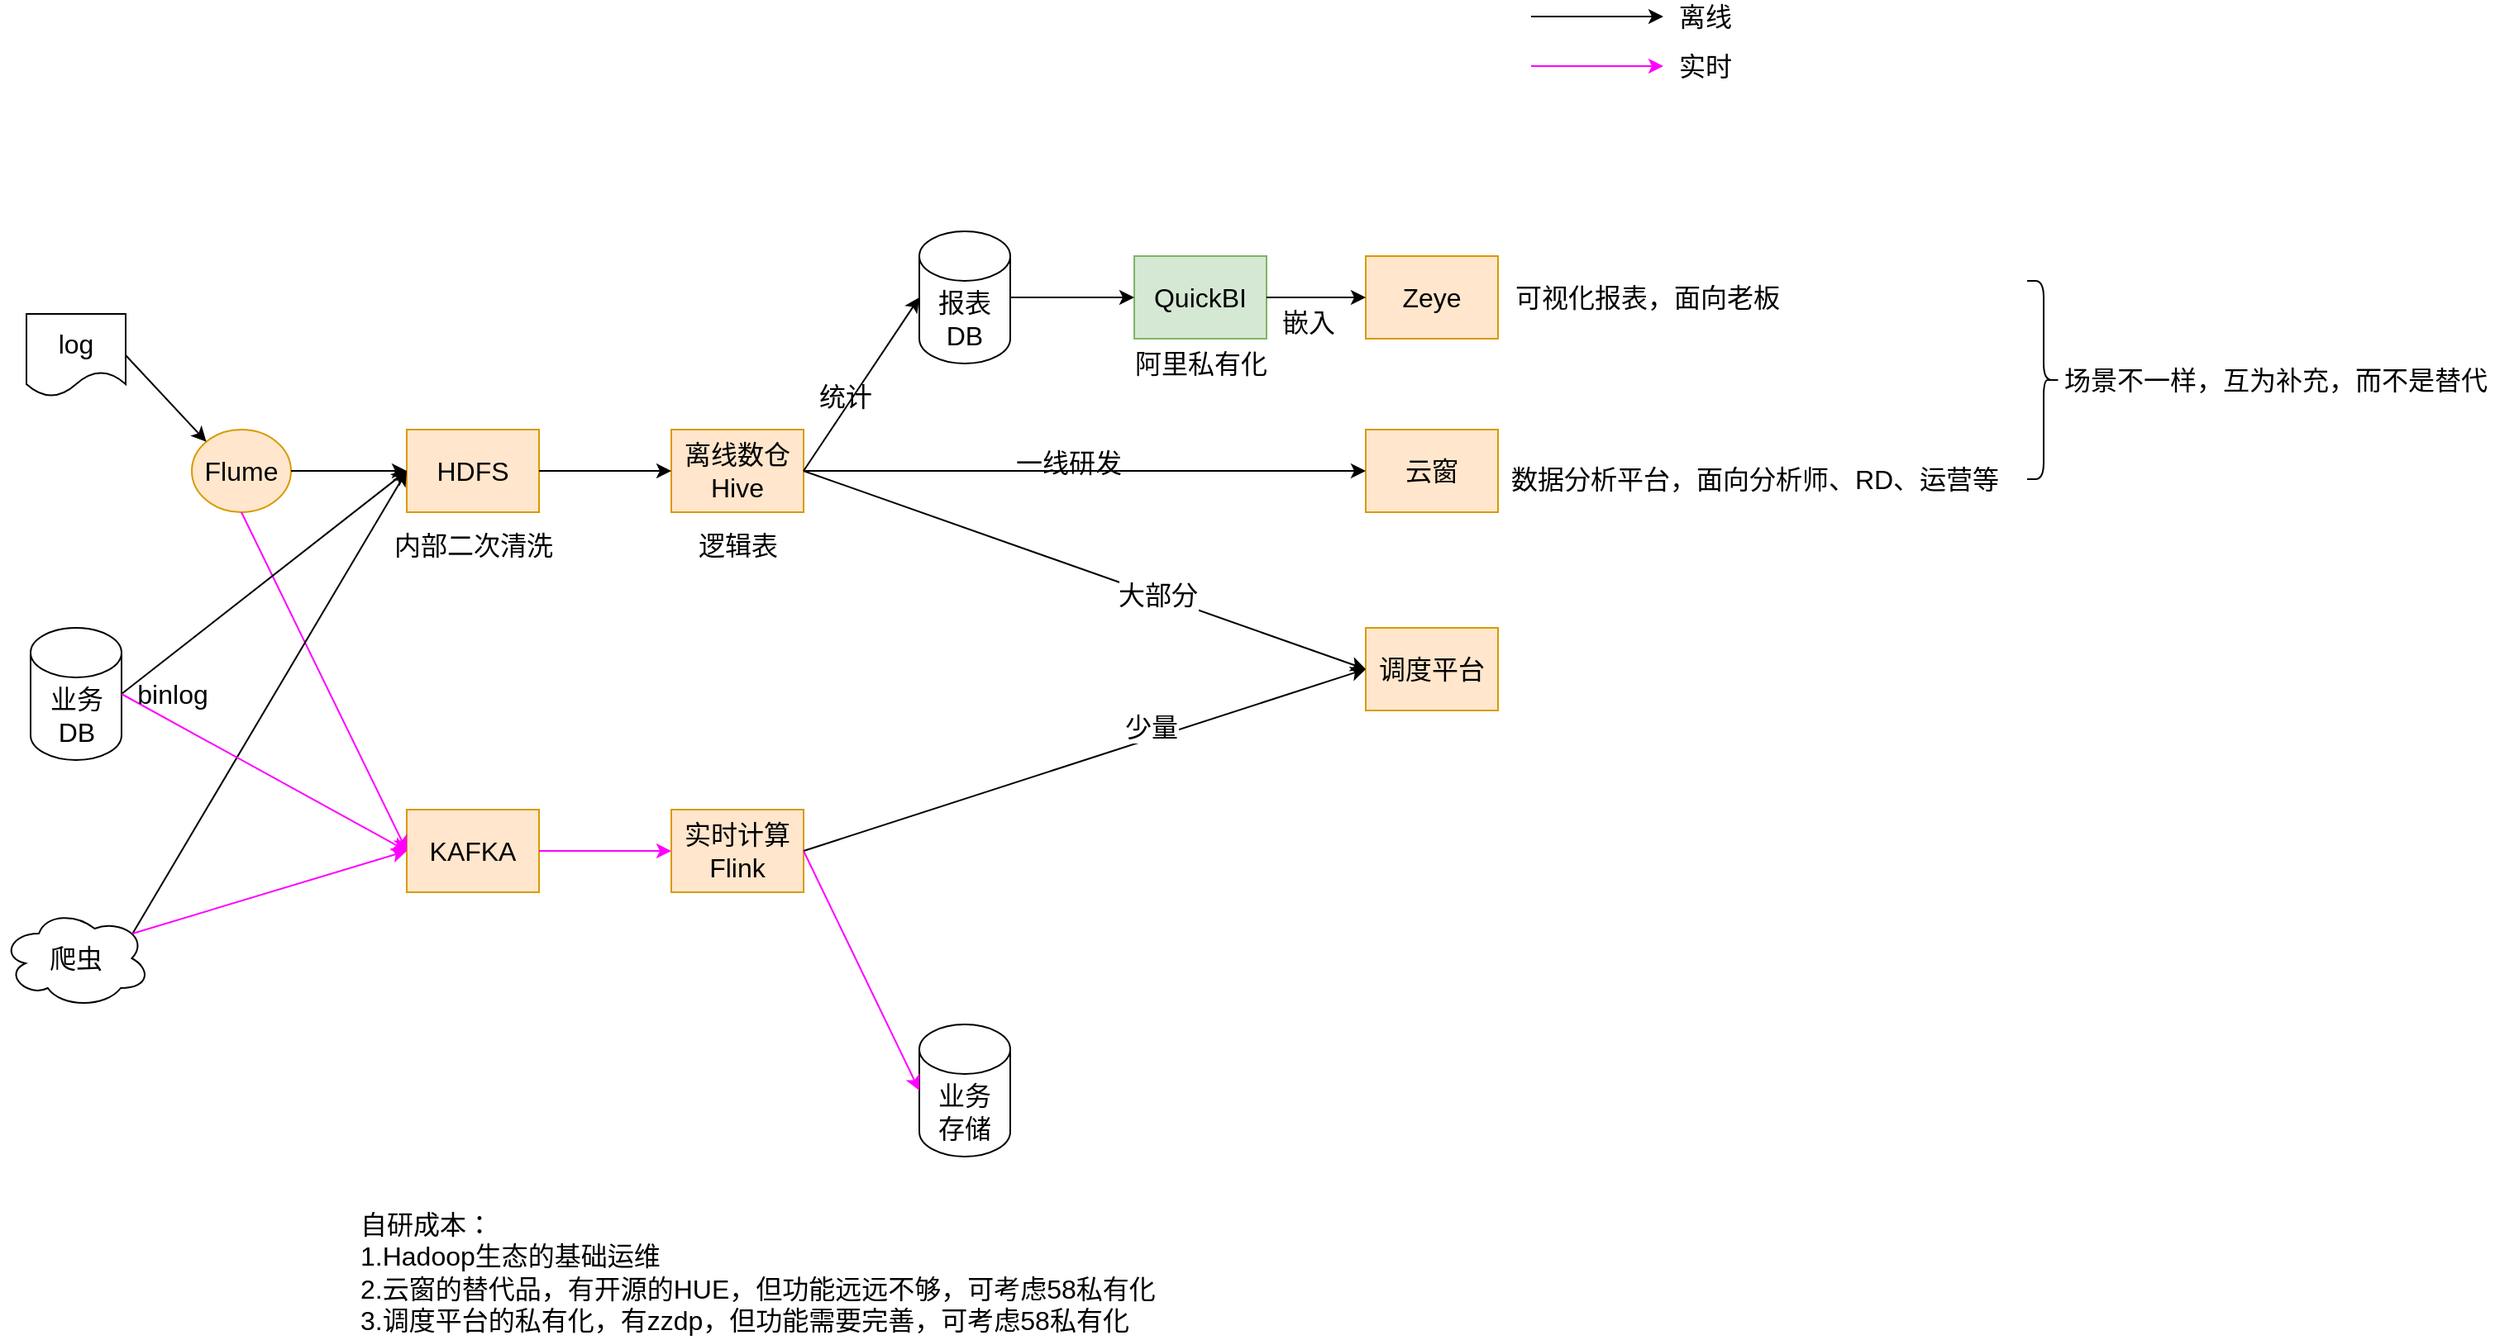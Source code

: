 <mxfile version="17.4.2" type="github">
  <diagram id="TMgxbQlVMmeY9P32GQ1a" name="Page-1">
    <mxGraphModel dx="941" dy="712" grid="1" gridSize="10" guides="1" tooltips="1" connect="1" arrows="1" fold="1" page="1" pageScale="1" pageWidth="827" pageHeight="1169" math="0" shadow="0">
      <root>
        <mxCell id="0" />
        <mxCell id="1" parent="0" />
        <mxCell id="b4gnppYfoSFITk3-e2fL-1" value="&lt;font style=&quot;font-size: 16px&quot;&gt;log&lt;/font&gt;" style="shape=document;whiteSpace=wrap;html=1;boundedLbl=1;" parent="1" vertex="1">
          <mxGeometry x="80" y="200" width="60" height="50" as="geometry" />
        </mxCell>
        <mxCell id="b4gnppYfoSFITk3-e2fL-2" value="业务DB" style="shape=cylinder3;whiteSpace=wrap;html=1;boundedLbl=1;backgroundOutline=1;size=15;fontSize=16;" parent="1" vertex="1">
          <mxGeometry x="82.5" y="390" width="55" height="80" as="geometry" />
        </mxCell>
        <mxCell id="b4gnppYfoSFITk3-e2fL-3" value="爬虫" style="ellipse;shape=cloud;whiteSpace=wrap;html=1;fontSize=16;" parent="1" vertex="1">
          <mxGeometry x="65" y="560" width="90" height="60" as="geometry" />
        </mxCell>
        <mxCell id="b4gnppYfoSFITk3-e2fL-4" value="HDFS" style="rounded=0;whiteSpace=wrap;html=1;fontSize=16;fillColor=#ffe6cc;strokeColor=#d79b00;" parent="1" vertex="1">
          <mxGeometry x="310" y="270" width="80" height="50" as="geometry" />
        </mxCell>
        <mxCell id="b4gnppYfoSFITk3-e2fL-6" value="Flume" style="ellipse;whiteSpace=wrap;html=1;fontSize=16;fillColor=#ffe6cc;strokeColor=#d79b00;" parent="1" vertex="1">
          <mxGeometry x="180" y="270" width="60" height="50" as="geometry" />
        </mxCell>
        <mxCell id="b4gnppYfoSFITk3-e2fL-7" value="KAFKA" style="rounded=0;whiteSpace=wrap;html=1;fontSize=16;fillColor=#ffe6cc;strokeColor=#d79b00;" parent="1" vertex="1">
          <mxGeometry x="310" y="500" width="80" height="50" as="geometry" />
        </mxCell>
        <mxCell id="b4gnppYfoSFITk3-e2fL-9" value="" style="endArrow=classic;html=1;rounded=0;fontSize=16;exitX=1;exitY=0.5;exitDx=0;exitDy=0;entryX=0;entryY=0;entryDx=0;entryDy=0;" parent="1" source="b4gnppYfoSFITk3-e2fL-1" target="b4gnppYfoSFITk3-e2fL-6" edge="1">
          <mxGeometry width="50" height="50" relative="1" as="geometry">
            <mxPoint x="210" y="430" as="sourcePoint" />
            <mxPoint x="260" y="380" as="targetPoint" />
          </mxGeometry>
        </mxCell>
        <mxCell id="b4gnppYfoSFITk3-e2fL-10" value="" style="endArrow=classic;html=1;rounded=0;fontSize=16;exitX=1;exitY=0.5;exitDx=0;exitDy=0;entryX=0;entryY=0.5;entryDx=0;entryDy=0;" parent="1" source="b4gnppYfoSFITk3-e2fL-6" target="b4gnppYfoSFITk3-e2fL-4" edge="1">
          <mxGeometry width="50" height="50" relative="1" as="geometry">
            <mxPoint x="150" y="235" as="sourcePoint" />
            <mxPoint x="198.787" y="287.322" as="targetPoint" />
          </mxGeometry>
        </mxCell>
        <mxCell id="b4gnppYfoSFITk3-e2fL-11" value="" style="endArrow=classic;html=1;rounded=0;fontSize=16;exitX=0.5;exitY=1;exitDx=0;exitDy=0;entryX=0;entryY=0.5;entryDx=0;entryDy=0;strokeColor=#FF00FF;" parent="1" source="b4gnppYfoSFITk3-e2fL-6" target="b4gnppYfoSFITk3-e2fL-7" edge="1">
          <mxGeometry width="50" height="50" relative="1" as="geometry">
            <mxPoint x="250" y="305" as="sourcePoint" />
            <mxPoint x="320" y="305" as="targetPoint" />
          </mxGeometry>
        </mxCell>
        <mxCell id="b4gnppYfoSFITk3-e2fL-12" value="" style="endArrow=classic;html=1;rounded=0;fontSize=16;exitX=1;exitY=0.5;exitDx=0;exitDy=0;entryX=0;entryY=0.5;entryDx=0;entryDy=0;exitPerimeter=0;" parent="1" source="b4gnppYfoSFITk3-e2fL-2" target="b4gnppYfoSFITk3-e2fL-4" edge="1">
          <mxGeometry width="50" height="50" relative="1" as="geometry">
            <mxPoint x="250" y="305" as="sourcePoint" />
            <mxPoint x="320" y="305" as="targetPoint" />
          </mxGeometry>
        </mxCell>
        <mxCell id="b4gnppYfoSFITk3-e2fL-13" value="" style="endArrow=classic;html=1;rounded=0;fontSize=16;exitX=0.88;exitY=0.25;exitDx=0;exitDy=0;entryX=0;entryY=0.5;entryDx=0;entryDy=0;exitPerimeter=0;" parent="1" source="b4gnppYfoSFITk3-e2fL-3" target="b4gnppYfoSFITk3-e2fL-4" edge="1">
          <mxGeometry width="50" height="50" relative="1" as="geometry">
            <mxPoint x="147.5" y="440" as="sourcePoint" />
            <mxPoint x="320" y="305" as="targetPoint" />
          </mxGeometry>
        </mxCell>
        <mxCell id="b4gnppYfoSFITk3-e2fL-14" value="内部二次清洗" style="text;html=1;align=center;verticalAlign=middle;resizable=0;points=[];autosize=1;strokeColor=none;fillColor=none;fontSize=16;" parent="1" vertex="1">
          <mxGeometry x="295" y="330" width="110" height="20" as="geometry" />
        </mxCell>
        <mxCell id="b4gnppYfoSFITk3-e2fL-15" value="离线数仓&lt;br&gt;Hive" style="rounded=0;whiteSpace=wrap;html=1;fontSize=16;fillColor=#ffe6cc;strokeColor=#d79b00;" parent="1" vertex="1">
          <mxGeometry x="470" y="270" width="80" height="50" as="geometry" />
        </mxCell>
        <mxCell id="b4gnppYfoSFITk3-e2fL-16" value="实时计算&lt;br&gt;Flink" style="rounded=0;whiteSpace=wrap;html=1;fontSize=16;fillColor=#ffe6cc;strokeColor=#d79b00;" parent="1" vertex="1">
          <mxGeometry x="470" y="500" width="80" height="50" as="geometry" />
        </mxCell>
        <mxCell id="b4gnppYfoSFITk3-e2fL-18" value="逻辑表" style="text;html=1;align=center;verticalAlign=middle;resizable=0;points=[];autosize=1;strokeColor=none;fillColor=none;fontSize=16;" parent="1" vertex="1">
          <mxGeometry x="480" y="330" width="60" height="20" as="geometry" />
        </mxCell>
        <mxCell id="b4gnppYfoSFITk3-e2fL-20" value="报表DB" style="shape=cylinder3;whiteSpace=wrap;html=1;boundedLbl=1;backgroundOutline=1;size=15;fontSize=16;" parent="1" vertex="1">
          <mxGeometry x="620" y="150" width="55" height="80" as="geometry" />
        </mxCell>
        <mxCell id="b4gnppYfoSFITk3-e2fL-21" value="QuickBI" style="rounded=0;whiteSpace=wrap;html=1;fontSize=16;fillColor=#d5e8d4;strokeColor=#82b366;" parent="1" vertex="1">
          <mxGeometry x="750" y="165" width="80" height="50" as="geometry" />
        </mxCell>
        <mxCell id="b4gnppYfoSFITk3-e2fL-22" value="Zeye" style="rounded=0;whiteSpace=wrap;html=1;fontSize=16;fillColor=#ffe6cc;strokeColor=#d79b00;" parent="1" vertex="1">
          <mxGeometry x="890" y="165" width="80" height="50" as="geometry" />
        </mxCell>
        <mxCell id="b4gnppYfoSFITk3-e2fL-23" value="" style="endArrow=classic;html=1;rounded=0;fontSize=16;exitX=1;exitY=0.5;exitDx=0;exitDy=0;entryX=0;entryY=0.5;entryDx=0;entryDy=0;" parent="1" source="b4gnppYfoSFITk3-e2fL-4" target="b4gnppYfoSFITk3-e2fL-15" edge="1">
          <mxGeometry width="50" height="50" relative="1" as="geometry">
            <mxPoint x="250" y="305" as="sourcePoint" />
            <mxPoint x="320" y="305" as="targetPoint" />
          </mxGeometry>
        </mxCell>
        <mxCell id="b4gnppYfoSFITk3-e2fL-24" value="" style="endArrow=classic;html=1;rounded=0;fontSize=16;exitX=1;exitY=0.5;exitDx=0;exitDy=0;entryX=0;entryY=0.5;entryDx=0;entryDy=0;entryPerimeter=0;" parent="1" source="b4gnppYfoSFITk3-e2fL-15" target="b4gnppYfoSFITk3-e2fL-20" edge="1">
          <mxGeometry width="50" height="50" relative="1" as="geometry">
            <mxPoint x="400" y="305" as="sourcePoint" />
            <mxPoint x="480" y="305" as="targetPoint" />
          </mxGeometry>
        </mxCell>
        <mxCell id="b4gnppYfoSFITk3-e2fL-25" value="" style="endArrow=classic;html=1;rounded=0;fontSize=16;exitX=1;exitY=0.5;exitDx=0;exitDy=0;entryX=0;entryY=0.5;entryDx=0;entryDy=0;exitPerimeter=0;" parent="1" source="b4gnppYfoSFITk3-e2fL-20" target="b4gnppYfoSFITk3-e2fL-21" edge="1">
          <mxGeometry width="50" height="50" relative="1" as="geometry">
            <mxPoint x="560" y="305" as="sourcePoint" />
            <mxPoint x="630" y="200" as="targetPoint" />
          </mxGeometry>
        </mxCell>
        <mxCell id="b4gnppYfoSFITk3-e2fL-26" value="" style="endArrow=classic;html=1;rounded=0;fontSize=16;exitX=1;exitY=0.5;exitDx=0;exitDy=0;entryX=0;entryY=0.5;entryDx=0;entryDy=0;" parent="1" source="b4gnppYfoSFITk3-e2fL-21" target="b4gnppYfoSFITk3-e2fL-22" edge="1">
          <mxGeometry width="50" height="50" relative="1" as="geometry">
            <mxPoint x="685" y="200" as="sourcePoint" />
            <mxPoint x="760" y="200" as="targetPoint" />
          </mxGeometry>
        </mxCell>
        <mxCell id="b4gnppYfoSFITk3-e2fL-27" value="嵌入" style="text;html=1;align=center;verticalAlign=middle;resizable=0;points=[];autosize=1;strokeColor=none;fillColor=none;fontSize=16;" parent="1" vertex="1">
          <mxGeometry x="830" y="195" width="50" height="20" as="geometry" />
        </mxCell>
        <mxCell id="b4gnppYfoSFITk3-e2fL-28" value="云窗" style="rounded=0;whiteSpace=wrap;html=1;fontSize=16;fillColor=#ffe6cc;strokeColor=#d79b00;" parent="1" vertex="1">
          <mxGeometry x="890" y="270" width="80" height="50" as="geometry" />
        </mxCell>
        <mxCell id="b4gnppYfoSFITk3-e2fL-29" value="" style="endArrow=classic;html=1;rounded=0;fontSize=16;exitX=1;exitY=0.5;exitDx=0;exitDy=0;entryX=0;entryY=0.5;entryDx=0;entryDy=0;" parent="1" source="b4gnppYfoSFITk3-e2fL-15" target="b4gnppYfoSFITk3-e2fL-28" edge="1">
          <mxGeometry width="50" height="50" relative="1" as="geometry">
            <mxPoint x="560" y="305" as="sourcePoint" />
            <mxPoint x="630" y="200" as="targetPoint" />
          </mxGeometry>
        </mxCell>
        <mxCell id="b4gnppYfoSFITk3-e2fL-30" value="调度平台" style="rounded=0;whiteSpace=wrap;html=1;fontSize=16;fillColor=#ffe6cc;strokeColor=#d79b00;" parent="1" vertex="1">
          <mxGeometry x="890" y="390" width="80" height="50" as="geometry" />
        </mxCell>
        <mxCell id="b4gnppYfoSFITk3-e2fL-31" value="" style="endArrow=classic;html=1;rounded=0;fontSize=16;exitX=1;exitY=0.5;exitDx=0;exitDy=0;entryX=0;entryY=0.5;entryDx=0;entryDy=0;" parent="1" source="b4gnppYfoSFITk3-e2fL-15" target="b4gnppYfoSFITk3-e2fL-30" edge="1">
          <mxGeometry width="50" height="50" relative="1" as="geometry">
            <mxPoint x="560" y="305" as="sourcePoint" />
            <mxPoint x="900" y="305" as="targetPoint" />
          </mxGeometry>
        </mxCell>
        <mxCell id="qtKlCRNCfXGgiiKGvy_T-9" value="大部分" style="edgeLabel;html=1;align=center;verticalAlign=middle;resizable=0;points=[];fontSize=16;" vertex="1" connectable="0" parent="b4gnppYfoSFITk3-e2fL-31">
          <mxGeometry x="0.258" relative="1" as="geometry">
            <mxPoint y="-1" as="offset" />
          </mxGeometry>
        </mxCell>
        <mxCell id="b4gnppYfoSFITk3-e2fL-32" value="" style="endArrow=classic;html=1;rounded=0;fontSize=16;exitX=1;exitY=0.5;exitDx=0;exitDy=0;entryX=0;entryY=0.5;entryDx=0;entryDy=0;" parent="1" source="b4gnppYfoSFITk3-e2fL-16" target="b4gnppYfoSFITk3-e2fL-30" edge="1">
          <mxGeometry width="50" height="50" relative="1" as="geometry">
            <mxPoint x="560" y="305" as="sourcePoint" />
            <mxPoint x="900" y="425" as="targetPoint" />
          </mxGeometry>
        </mxCell>
        <mxCell id="qtKlCRNCfXGgiiKGvy_T-10" value="少量" style="edgeLabel;html=1;align=center;verticalAlign=middle;resizable=0;points=[];fontSize=16;" vertex="1" connectable="0" parent="b4gnppYfoSFITk3-e2fL-32">
          <mxGeometry x="0.241" y="3" relative="1" as="geometry">
            <mxPoint y="-4" as="offset" />
          </mxGeometry>
        </mxCell>
        <mxCell id="b4gnppYfoSFITk3-e2fL-33" value="" style="endArrow=classic;html=1;rounded=0;fontSize=16;exitX=1;exitY=0.5;exitDx=0;exitDy=0;entryX=0;entryY=0.5;entryDx=0;entryDy=0;strokeColor=#FF00FF;" parent="1" source="b4gnppYfoSFITk3-e2fL-7" target="b4gnppYfoSFITk3-e2fL-16" edge="1">
          <mxGeometry width="50" height="50" relative="1" as="geometry">
            <mxPoint x="220" y="330" as="sourcePoint" />
            <mxPoint x="320" y="535" as="targetPoint" />
          </mxGeometry>
        </mxCell>
        <mxCell id="b4gnppYfoSFITk3-e2fL-34" value="业务&lt;br&gt;存储" style="shape=cylinder3;whiteSpace=wrap;html=1;boundedLbl=1;backgroundOutline=1;size=15;fontSize=16;" parent="1" vertex="1">
          <mxGeometry x="620" y="630" width="55" height="80" as="geometry" />
        </mxCell>
        <mxCell id="b4gnppYfoSFITk3-e2fL-35" value="" style="endArrow=classic;html=1;rounded=0;fontSize=16;exitX=1;exitY=0.5;exitDx=0;exitDy=0;entryX=0;entryY=0.5;entryDx=0;entryDy=0;strokeColor=#FF00FF;entryPerimeter=0;" parent="1" source="b4gnppYfoSFITk3-e2fL-16" target="b4gnppYfoSFITk3-e2fL-34" edge="1">
          <mxGeometry width="50" height="50" relative="1" as="geometry">
            <mxPoint x="400" y="535" as="sourcePoint" />
            <mxPoint x="480" y="535" as="targetPoint" />
          </mxGeometry>
        </mxCell>
        <mxCell id="qtKlCRNCfXGgiiKGvy_T-1" value="阿里私有化" style="text;html=1;align=center;verticalAlign=middle;resizable=0;points=[];autosize=1;strokeColor=none;fillColor=none;fontSize=16;" vertex="1" parent="1">
          <mxGeometry x="740" y="220" width="100" height="20" as="geometry" />
        </mxCell>
        <mxCell id="qtKlCRNCfXGgiiKGvy_T-2" value="自研成本：&lt;br&gt;1.Hadoop生态的基础运维&lt;br&gt;2.云窗的替代品，有开源的HUE，但功能远远不够，可考虑58私有化&lt;br&gt;3.调度平台的私有化，有zzdp，但功能需要完善，可考虑58私有化" style="text;html=1;align=left;verticalAlign=middle;resizable=0;points=[];autosize=1;strokeColor=none;fillColor=none;fontSize=16;" vertex="1" parent="1">
          <mxGeometry x="280" y="740" width="500" height="80" as="geometry" />
        </mxCell>
        <mxCell id="qtKlCRNCfXGgiiKGvy_T-3" value="可视化报表，面向老板" style="text;html=1;align=center;verticalAlign=middle;resizable=0;points=[];autosize=1;strokeColor=none;fillColor=none;fontSize=16;" vertex="1" parent="1">
          <mxGeometry x="970" y="180" width="180" height="20" as="geometry" />
        </mxCell>
        <mxCell id="qtKlCRNCfXGgiiKGvy_T-4" value="数据分析平台，面向分析师、RD、运营等" style="text;html=1;align=center;verticalAlign=middle;resizable=0;points=[];autosize=1;strokeColor=none;fillColor=none;fontSize=16;" vertex="1" parent="1">
          <mxGeometry x="970" y="290" width="310" height="20" as="geometry" />
        </mxCell>
        <mxCell id="qtKlCRNCfXGgiiKGvy_T-5" value="" style="shape=curlyBracket;whiteSpace=wrap;html=1;rounded=1;flipH=1;fontSize=16;" vertex="1" parent="1">
          <mxGeometry x="1290" y="180" width="20" height="120" as="geometry" />
        </mxCell>
        <mxCell id="qtKlCRNCfXGgiiKGvy_T-6" value="场景不一样，互为补充，而不是替代" style="text;html=1;align=center;verticalAlign=middle;resizable=0;points=[];autosize=1;strokeColor=none;fillColor=none;fontSize=16;" vertex="1" parent="1">
          <mxGeometry x="1305" y="230" width="270" height="20" as="geometry" />
        </mxCell>
        <mxCell id="qtKlCRNCfXGgiiKGvy_T-7" value="统计" style="text;html=1;align=center;verticalAlign=middle;resizable=0;points=[];autosize=1;strokeColor=none;fillColor=none;fontSize=16;" vertex="1" parent="1">
          <mxGeometry x="550" y="240" width="50" height="20" as="geometry" />
        </mxCell>
        <mxCell id="qtKlCRNCfXGgiiKGvy_T-8" value="一线研发" style="text;html=1;align=center;verticalAlign=middle;resizable=0;points=[];autosize=1;strokeColor=none;fillColor=none;fontSize=16;" vertex="1" parent="1">
          <mxGeometry x="670" y="280" width="80" height="20" as="geometry" />
        </mxCell>
        <mxCell id="qtKlCRNCfXGgiiKGvy_T-12" value="" style="endArrow=classic;html=1;rounded=0;fontSize=16;exitX=1;exitY=0.5;exitDx=0;exitDy=0;entryX=0;entryY=0.5;entryDx=0;entryDy=0;strokeColor=#FF00FF;exitPerimeter=0;" edge="1" parent="1" source="b4gnppYfoSFITk3-e2fL-2" target="b4gnppYfoSFITk3-e2fL-7">
          <mxGeometry width="50" height="50" relative="1" as="geometry">
            <mxPoint x="220" y="330" as="sourcePoint" />
            <mxPoint x="320" y="535" as="targetPoint" />
          </mxGeometry>
        </mxCell>
        <mxCell id="qtKlCRNCfXGgiiKGvy_T-13" value="binlog" style="text;html=1;align=center;verticalAlign=middle;resizable=0;points=[];autosize=1;strokeColor=none;fillColor=none;fontSize=16;" vertex="1" parent="1">
          <mxGeometry x="137.5" y="420" width="60" height="20" as="geometry" />
        </mxCell>
        <mxCell id="qtKlCRNCfXGgiiKGvy_T-14" value="" style="endArrow=classic;html=1;rounded=0;fontSize=16;exitX=0.88;exitY=0.25;exitDx=0;exitDy=0;entryX=0;entryY=0.5;entryDx=0;entryDy=0;strokeColor=#FF00FF;exitPerimeter=0;" edge="1" parent="1" source="b4gnppYfoSFITk3-e2fL-3" target="b4gnppYfoSFITk3-e2fL-7">
          <mxGeometry width="50" height="50" relative="1" as="geometry">
            <mxPoint x="147.5" y="440" as="sourcePoint" />
            <mxPoint x="320" y="535" as="targetPoint" />
          </mxGeometry>
        </mxCell>
        <mxCell id="qtKlCRNCfXGgiiKGvy_T-15" value="" style="endArrow=classic;html=1;rounded=0;fontSize=16;exitX=1;exitY=0.5;exitDx=0;exitDy=0;entryX=0;entryY=0.5;entryDx=0;entryDy=0;" edge="1" parent="1">
          <mxGeometry width="50" height="50" relative="1" as="geometry">
            <mxPoint x="990" y="20" as="sourcePoint" />
            <mxPoint x="1070" y="20" as="targetPoint" />
          </mxGeometry>
        </mxCell>
        <mxCell id="qtKlCRNCfXGgiiKGvy_T-16" value="离线" style="text;html=1;align=center;verticalAlign=middle;resizable=0;points=[];autosize=1;strokeColor=none;fillColor=none;fontSize=16;" vertex="1" parent="1">
          <mxGeometry x="1070" y="10" width="50" height="20" as="geometry" />
        </mxCell>
        <mxCell id="qtKlCRNCfXGgiiKGvy_T-17" value="" style="endArrow=classic;html=1;rounded=0;fontSize=16;exitX=1;exitY=0.5;exitDx=0;exitDy=0;entryX=0;entryY=0.5;entryDx=0;entryDy=0;strokeColor=#FF00FF;" edge="1" parent="1">
          <mxGeometry width="50" height="50" relative="1" as="geometry">
            <mxPoint x="990" y="50" as="sourcePoint" />
            <mxPoint x="1070" y="50" as="targetPoint" />
          </mxGeometry>
        </mxCell>
        <mxCell id="qtKlCRNCfXGgiiKGvy_T-18" value="实时" style="text;html=1;align=center;verticalAlign=middle;resizable=0;points=[];autosize=1;strokeColor=none;fillColor=none;fontSize=16;" vertex="1" parent="1">
          <mxGeometry x="1070" y="40" width="50" height="20" as="geometry" />
        </mxCell>
      </root>
    </mxGraphModel>
  </diagram>
</mxfile>
